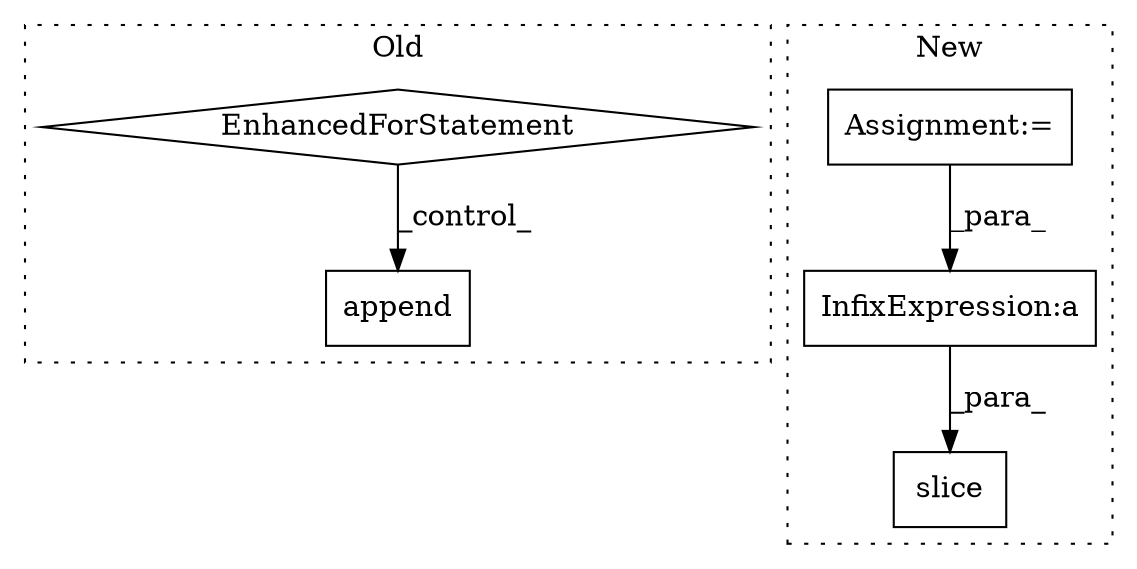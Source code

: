 digraph G {
subgraph cluster0 {
1 [label="append" a="32" s="4825,4894" l="7,1" shape="box"];
5 [label="EnhancedForStatement" a="70" s="4530,4605" l="53,2" shape="diamond"];
label = "Old";
style="dotted";
}
subgraph cluster1 {
2 [label="slice" a="32" s="1640,1720" l="6,1" shape="box"];
3 [label="InfixExpression:a" a="27" s="1482" l="3" shape="box"];
4 [label="Assignment:=" a="7" s="1393" l="6" shape="box"];
label = "New";
style="dotted";
}
3 -> 2 [label="_para_"];
4 -> 3 [label="_para_"];
5 -> 1 [label="_control_"];
}